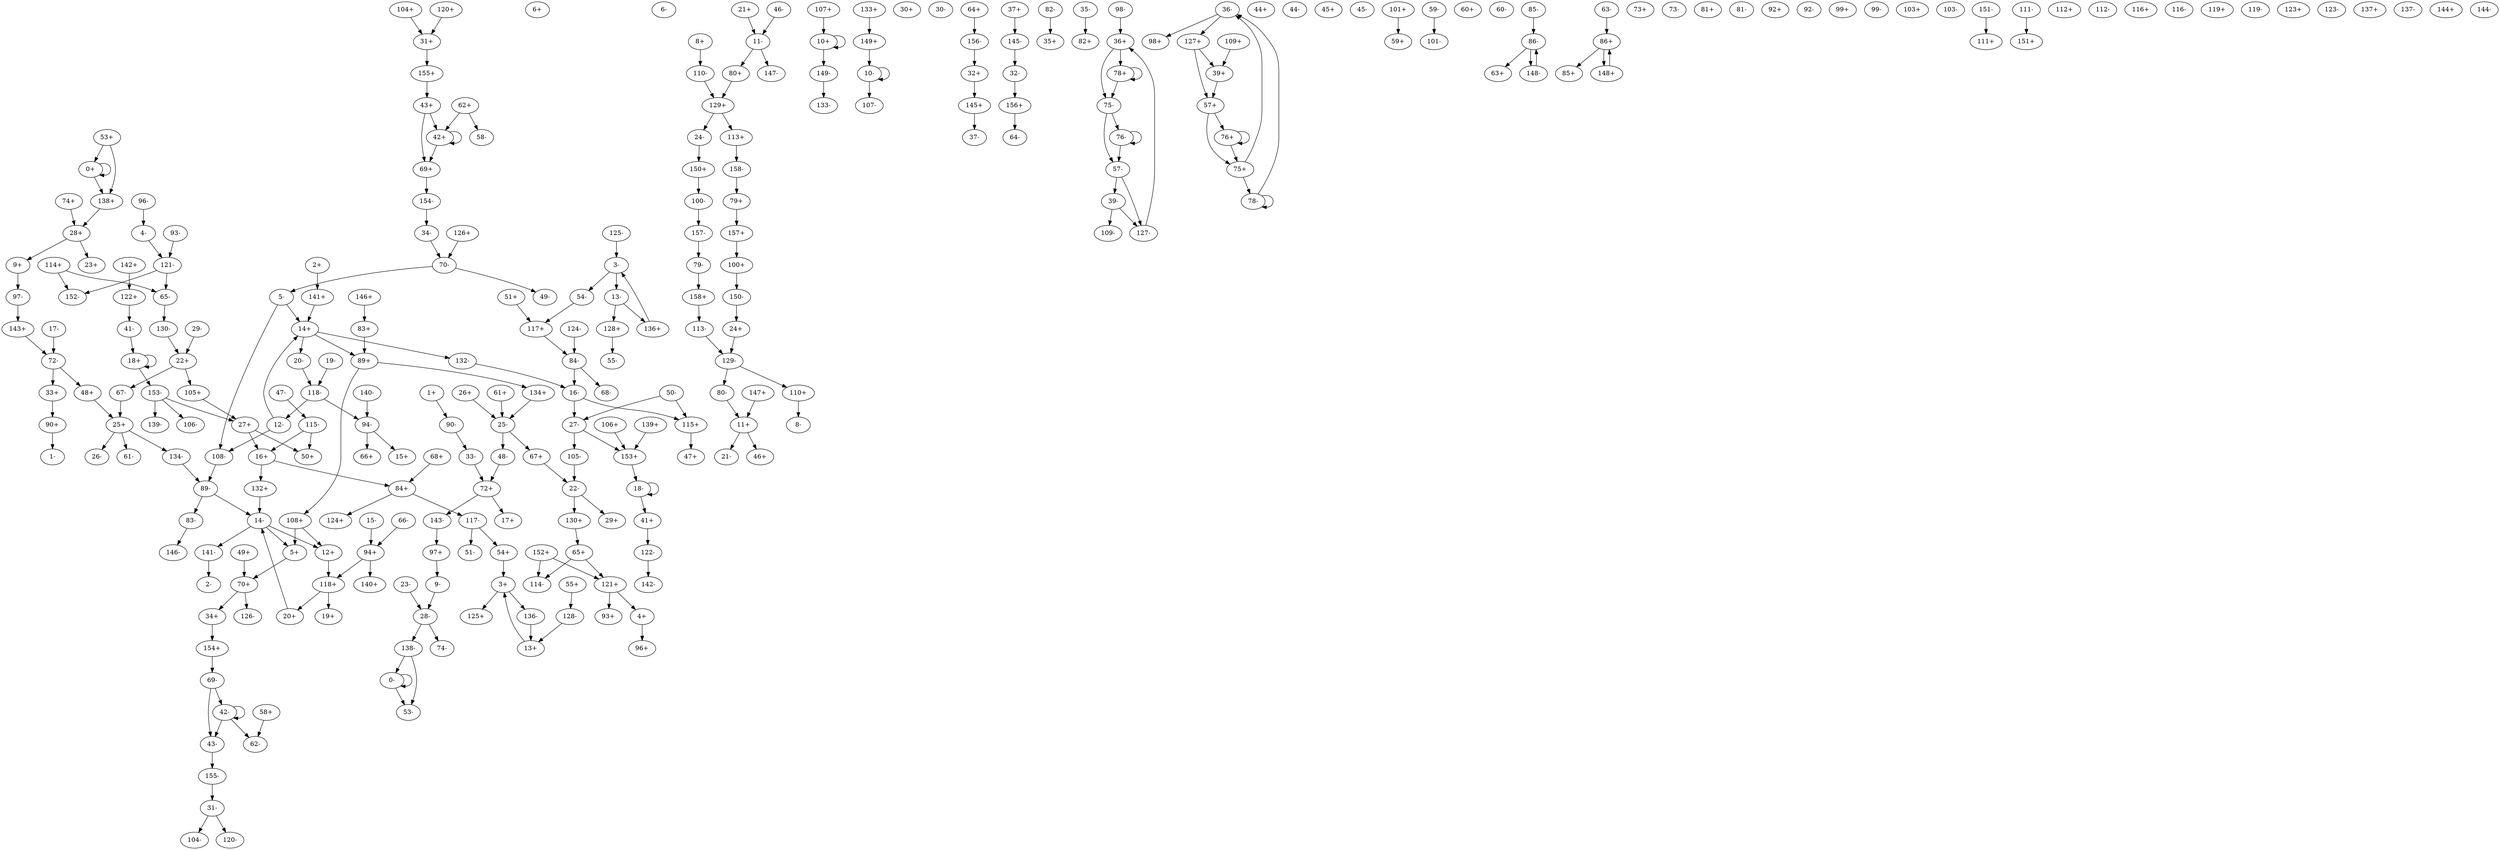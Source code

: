digraph adj {
graph [k=43]
edge [d=-42]
"0+" [l=46 C=120]
"0-" [l=46 C=120]
"1+" [l=87 C=257]
"1-" [l=87 C=257]
"2+" [l=147 C=895]
"2-" [l=147 C=895]
"3+" [l=54 C=303]
"3-" [l=54 C=303]
"4+" [l=2248 C=24316]
"4-" [l=2248 C=24316]
"5+" [l=89 C=748]
"5-" [l=89 C=748]
"6+" [l=1607 C=19226]
"6-" [l=1607 C=19226]
"8+" [l=4350 C=53330]
"8-" [l=4350 C=53330]
"9+" [l=2313 C=33514]
"9-" [l=2313 C=33514]
"10+" [l=78 C=1591]
"10-" [l=78 C=1591]
"11+" [l=45 C=43]
"11-" [l=45 C=43]
"12+" [l=6430 C=90739]
"12-" [l=6430 C=90739]
"13+" [l=376 C=3489]
"13-" [l=376 C=3489]
"14+" [l=952 C=11270]
"14-" [l=952 C=11270]
"15+" [l=1571 C=19021]
"15-" [l=1571 C=19021]
"16+" [l=67 C=273]
"16-" [l=67 C=273]
"17+" [l=1254 C=15474]
"17-" [l=1254 C=15474]
"18+" [l=43 C=35]
"18-" [l=43 C=35]
"19+" [l=107 C=485]
"19-" [l=107 C=485]
"20+" [l=1425 C=19909]
"20-" [l=1425 C=19909]
"21+" [l=110 C=637]
"21-" [l=110 C=637]
"22+" [l=47 C=204]
"22-" [l=47 C=204]
"23+" [l=234 C=1732]
"23-" [l=234 C=1732]
"24+" [l=721 C=9254]
"24-" [l=721 C=9254]
"25+" [l=49 C=96]
"25-" [l=49 C=96]
"26+" [l=120 C=482]
"26-" [l=120 C=482]
"27+" [l=44 C=37]
"27-" [l=44 C=37]
"28+" [l=43 C=13]
"28-" [l=43 C=13]
"29+" [l=961 C=10799]
"29-" [l=961 C=10799]
"30+" [l=312 C=1299]
"30-" [l=312 C=1299]
"31+" [l=2629 C=30683]
"31-" [l=2629 C=30683]
"32+" [l=3588 C=42397]
"32-" [l=3588 C=42397]
"33+" [l=1652 C=21963]
"33-" [l=1652 C=21963]
"34+" [l=1996 C=24610]
"34-" [l=1996 C=24610]
"35+" [l=3796 C=50440]
"35-" [l=3796 C=50440]
"36+" [l=44 C=159]
"36-" [l=44 C=159]
"37+" [l=123 C=963]
"37-" [l=123 C=963]
"39+" [l=65 C=771]
"39-" [l=65 C=771]
"41+" [l=410 C=4880]
"41-" [l=410 C=4880]
"42+" [l=43 C=25]
"42-" [l=43 C=25]
"43+" [l=4450 C=58661]
"43-" [l=4450 C=58661]
"44+" [l=133 C=597]
"44-" [l=133 C=597]
"45+" [l=111 C=463]
"45-" [l=111 C=463]
"46+" [l=1377 C=16598]
"46-" [l=1377 C=16598]
"47+" [l=96 C=318]
"47-" [l=96 C=318]
"48+" [l=1140 C=14301]
"48-" [l=1140 C=14301]
"49+" [l=233 C=1874]
"49-" [l=233 C=1874]
"50+" [l=1702 C=21195]
"50-" [l=1702 C=21195]
"51+" [l=1385 C=16126]
"51-" [l=1385 C=16126]
"53+" [l=64 C=111]
"53-" [l=64 C=111]
"54+" [l=635 C=8435]
"54-" [l=635 C=8435]
"55+" [l=2902 C=40816]
"55-" [l=2902 C=40816]
"57+" [l=47 C=409]
"57-" [l=47 C=409]
"58+" [l=1456 C=17426]
"58-" [l=1456 C=17426]
"59+" [l=629 C=7582]
"59-" [l=629 C=7582]
"60+" [l=149 C=631]
"60-" [l=149 C=631]
"61+" [l=6052 C=78478]
"61-" [l=6052 C=78478]
"62+" [l=435 C=4884]
"62-" [l=435 C=4884]
"63+" [l=2409 C=31270]
"63-" [l=2409 C=31270]
"64+" [l=2740 C=32861]
"64-" [l=2740 C=32861]
"65+" [l=2303 C=26386]
"65-" [l=2303 C=26386]
"66+" [l=484 C=4354]
"66-" [l=484 C=4354]
"67+" [l=114 C=713]
"67-" [l=114 C=713]
"68+" [l=322 C=2811]
"68-" [l=322 C=2811]
"69+" [l=2768 C=34915]
"69-" [l=2768 C=34915]
"70+" [l=44 C=64]
"70-" [l=44 C=64]
"72+" [l=44 C=36]
"72-" [l=44 C=36]
"73+" [l=129 C=924]
"73-" [l=129 C=924]
"74+" [l=1834 C=21589]
"74-" [l=1834 C=21589]
"75+" [l=47 C=348]
"75-" [l=47 C=348]
"76+" [l=85 C=680]
"76-" [l=85 C=680]
"78+" [l=85 C=603]
"78-" [l=85 C=603]
"79+" [l=1629 C=17640]
"79-" [l=1629 C=17640]
"80+" [l=120 C=786]
"80-" [l=120 C=786]
"81+" [l=183 C=1178]
"81-" [l=183 C=1178]
"82+" [l=1129 C=14017]
"82-" [l=1129 C=14017]
"83+" [l=3361 C=42868]
"83-" [l=3361 C=42868]
"84+" [l=59 C=672]
"84-" [l=59 C=672]
"85+" [l=193 C=1332]
"85-" [l=193 C=1332]
"86+" [l=44 C=71]
"86-" [l=44 C=71]
"89+" [l=43 C=23]
"89-" [l=43 C=23]
"90+" [l=4437 C=58819]
"90-" [l=4437 C=58819]
"92+" [l=1442 C=16987]
"92-" [l=1442 C=16987]
"93+" [l=1833 C=22638]
"93-" [l=1833 C=22638]
"94+" [l=44 C=60]
"94-" [l=44 C=60]
"96+" [l=1792 C=20952]
"96-" [l=1792 C=20952]
"97+" [l=3981 C=54923]
"97-" [l=3981 C=54923]
"98+" [l=2083 C=27918]
"98-" [l=2083 C=27918]
"99+" [l=2556 C=33921]
"99-" [l=2556 C=33921]
"100+" [l=7736 C=97284]
"100-" [l=7736 C=97284]
"101+" [l=2285 C=29037]
"101-" [l=2285 C=29037]
"103+" [l=1815 C=18442]
"103-" [l=1815 C=18442]
"104+" [l=116 C=616]
"104-" [l=116 C=616]
"105+" [l=3906 C=47023]
"105-" [l=3906 C=47023]
"106+" [l=12025 C=158912]
"106-" [l=12025 C=158912]
"107+" [l=503 C=4847]
"107-" [l=503 C=4847]
"108+" [l=83 C=552]
"108-" [l=83 C=552]
"109+" [l=3884 C=54444]
"109-" [l=3884 C=54444]
"110+" [l=193 C=1333]
"110-" [l=193 C=1333]
"111+" [l=113 C=700]
"111-" [l=113 C=700]
"112+" [l=239 C=1398]
"112-" [l=239 C=1398]
"113+" [l=6476 C=76734]
"113-" [l=6476 C=76734]
"114+" [l=193 C=1547]
"114-" [l=193 C=1547]
"115+" [l=3477 C=40651]
"115-" [l=3477 C=40651]
"116+" [l=399 C=4682]
"116-" [l=399 C=4682]
"117+" [l=170 C=1551]
"117-" [l=170 C=1551]
"118+" [l=44 C=36]
"118-" [l=44 C=36]
"119+" [l=676 C=6535]
"119-" [l=676 C=6535]
"120+" [l=3568 C=40427]
"120-" [l=3568 C=40427]
"121+" [l=66 C=340]
"121-" [l=66 C=340]
"122+" [l=3891 C=44938]
"122-" [l=3891 C=44938]
"123+" [l=459 C=4769]
"123-" [l=459 C=4769]
"124+" [l=209 C=1565]
"124-" [l=209 C=1565]
"125+" [l=1619 C=18207]
"125-" [l=1619 C=18207]
"126+" [l=2721 C=35743]
"126-" [l=2721 C=35743]
"127+" [l=67 C=1529]
"127-" [l=67 C=1529]
"128+" [l=2877 C=35215]
"128-" [l=2877 C=35215]
"129+" [l=50 C=177]
"129-" [l=50 C=177]
"130+" [l=749 C=7896]
"130-" [l=749 C=7896]
"132+" [l=168 C=1151]
"132-" [l=168 C=1151]
"133+" [l=109 C=356]
"133-" [l=109 C=356]
"134+" [l=1424 C=19161]
"134-" [l=1424 C=19161]
"136+" [l=549 C=5911]
"136-" [l=549 C=5911]
"137+" [l=184 C=996]
"137-" [l=184 C=996]
"138+" [l=1882 C=23513]
"138-" [l=1882 C=23513]
"139+" [l=251 C=1189]
"139-" [l=251 C=1189]
"140+" [l=670 C=6907]
"140-" [l=670 C=6907]
"141+" [l=2263 C=28486]
"141-" [l=2263 C=28486]
"142+" [l=1719 C=17554]
"142-" [l=1719 C=17554]
"143+" [l=6421 C=85888]
"143-" [l=6421 C=85888]
"144+" [l=7750 C=94964]
"144-" [l=7750 C=94964]
"145+" [l=4300 C=51235]
"145-" [l=4300 C=51235]
"146+" [l=153 C=833]
"146-" [l=153 C=833]
"147+" [l=2466 C=32175]
"147-" [l=2466 C=32175]
"148+" [l=85 C=541]
"148-" [l=85 C=541]
"149+" [l=5659 C=77423]
"149-" [l=5659 C=77423]
"150+" [l=5630 C=70620]
"150-" [l=5630 C=70620]
"151+" [l=2048 C=26668]
"151-" [l=2048 C=26668]
"152+" [l=230 C=1474]
"152-" [l=230 C=1474]
"153+" [l=3096 C=41027]
"153-" [l=3096 C=41027]
"154+" [l=3493 C=46287]
"154-" [l=3493 C=46287]
"155+" [l=106 C=0]
"155-" [l=106 C=0]
"156+" [l=92 C=0]
"156-" [l=92 C=0]
"157+" [l=88 C=0]
"157-" [l=88 C=0]
"158+" [l=100 C=0]
"158-" [l=100 C=0]
"0+" -> "0+"
"0+" -> "138+"
"0-" -> "0-"
"0-" -> "53-"
"1+" -> "90-" [d=-12]
"2+" -> "141+" [d=-9]
"3+" -> "125+"
"3+" -> "136-"
"3-" -> "13-"
"3-" -> "54-"
"4+" -> "96+" [d=-31]
"4-" -> "121-"
"5+" -> "70+"
"5-" -> "108-"
"5-" -> "14+" [d=-11]
"8+" -> "110-" [d=-7]
"9+" -> "97-" [d=-13]
"9-" -> "28-"
"10+" -> "149-"
"10+" -> "10+" [d=-26]
"10-" -> "107-"
"10-" -> "10-" [d=-26]
"11+" -> "21-"
"11+" -> "46+"
"11-" -> "80+"
"11-" -> "147-"
"12+" -> "118+"
"12-" -> "108-"
"12-" -> "14+" [d=-11]
"13+" -> "3+"
"13-" -> "128+"
"13-" -> "136+"
"14+" -> "132-"
"14+" -> "20-" [d=-41]
"14+" -> "89+" [d=-33]
"14-" -> "141-"
"14-" -> "5+" [d=-11]
"14-" -> "12+" [d=-11]
"15-" -> "94+"
"16+" -> "132+"
"16+" -> "84+" [d=-14]
"16-" -> "27-"
"16-" -> "115+"
"17-" -> "72-"
"18+" -> "153-"
"18+" -> "18+" [d=-41]
"18-" -> "41+"
"18-" -> "18-" [d=-41]
"19-" -> "118-"
"20+" -> "14-" [d=-41]
"20-" -> "118-"
"21+" -> "11-"
"22+" -> "67-"
"22+" -> "105+"
"22-" -> "29+"
"22-" -> "130+"
"23-" -> "28-"
"24+" -> "129-"
"24-" -> "150+" [d=-13]
"25+" -> "26-"
"25+" -> "61-" [d=-40]
"25+" -> "134-" [d=-40]
"25-" -> "48-"
"25-" -> "67+"
"26+" -> "25-"
"27+" -> "16+"
"27+" -> "50+"
"27-" -> "105-"
"27-" -> "153+" [d=-39]
"28+" -> "9+"
"28+" -> "23+"
"28-" -> "74-"
"28-" -> "138-"
"29-" -> "22+"
"31+" -> "155+"
"31-" -> "104-"
"31-" -> "120-"
"32+" -> "145+" [d=-36]
"32-" -> "156+"
"33+" -> "90+" [d=-36]
"33-" -> "72+"
"34+" -> "154+" [d=-27]
"34-" -> "70-"
"35-" -> "82+" [d=-40]
"36+" -> "75-"
"36+" -> "78+"
"36-" -> "98+"
"36-" -> "127+"
"37+" -> "145-" [d=-12]
"39+" -> "57+"
"39-" -> "109-"
"39-" -> "127-" [d=-16]
"41+" -> "122-" [d=-8]
"41-" -> "18+"
"42+" -> "69+"
"42+" -> "42+" [d=-41]
"42-" -> "62-" [d=-32]
"42-" -> "42-" [d=-41]
"42-" -> "43-" [d=-41]
"43+" -> "69+"
"43+" -> "42+" [d=-41]
"43-" -> "155-"
"46-" -> "11-"
"47-" -> "115-" [d=-24]
"48+" -> "25+"
"48-" -> "72+"
"49+" -> "70+"
"50-" -> "27-"
"50-" -> "115+"
"51+" -> "117+"
"53+" -> "0+"
"53+" -> "138+"
"54+" -> "3+"
"54-" -> "117+"
"55+" -> "128-" [d=-33]
"57+" -> "75+"
"57+" -> "76+"
"57-" -> "39-"
"57-" -> "127-" [d=-36]
"58+" -> "62-"
"59-" -> "101-" [d=-32]
"61+" -> "25-" [d=-40]
"62+" -> "58-"
"62+" -> "42+" [d=-32]
"63-" -> "86+"
"64+" -> "156-"
"65+" -> "114-"
"65+" -> "121+"
"65-" -> "130-" [d=-14]
"66-" -> "94+"
"67+" -> "22-"
"67-" -> "25+"
"68+" -> "84+"
"69+" -> "154-" [d=-5]
"69-" -> "42-"
"69-" -> "43-"
"70+" -> "34+"
"70+" -> "126-"
"70-" -> "5-"
"70-" -> "49-"
"72+" -> "17+"
"72+" -> "143-"
"72-" -> "33+"
"72-" -> "48+"
"74+" -> "28+"
"75+" -> "36-"
"75+" -> "78-"
"75-" -> "57-"
"75-" -> "76-"
"76+" -> "75+"
"76+" -> "76+"
"76-" -> "57-"
"76-" -> "76-"
"78+" -> "75-"
"78+" -> "78+"
"78-" -> "36-"
"78-" -> "78-"
"79+" -> "157+"
"79-" -> "158+"
"80+" -> "129+"
"80-" -> "11+"
"82-" -> "35+" [d=-40]
"83+" -> "89+"
"83-" -> "146-" [d=-38]
"84+" -> "117-"
"84+" -> "124+"
"84-" -> "68-"
"84-" -> "16-" [d=-14]
"85-" -> "86-"
"86+" -> "85+"
"86+" -> "148+"
"86-" -> "63+"
"86-" -> "148-"
"89+" -> "108+"
"89+" -> "134+"
"89-" -> "83-"
"89-" -> "14-" [d=-33]
"90+" -> "1-" [d=-12]
"90-" -> "33-" [d=-36]
"93-" -> "121-"
"94+" -> "140+"
"94+" -> "118+" [d=-21]
"94-" -> "15+"
"94-" -> "66+"
"96-" -> "4-" [d=-31]
"97+" -> "9-" [d=-13]
"97-" -> "143+" [d=-39]
"98-" -> "36+"
"100+" -> "150-" [d=-37]
"100-" -> "157-"
"101+" -> "59+" [d=-32]
"104+" -> "31+"
"105+" -> "27+"
"105-" -> "22-"
"106+" -> "153+" [d=-39]
"107+" -> "10+"
"108+" -> "5+"
"108+" -> "12+"
"108-" -> "89-"
"109+" -> "39+"
"110+" -> "8-" [d=-7]
"110-" -> "129+"
"111-" -> "151+" [d=-39]
"113+" -> "158-"
"113-" -> "129-"
"114+" -> "65-"
"114+" -> "152-"
"115+" -> "47+" [d=-24]
"115-" -> "16+"
"115-" -> "50+"
"117+" -> "84-"
"117-" -> "51-"
"117-" -> "54+"
"118+" -> "19+"
"118+" -> "20+"
"118-" -> "12-"
"118-" -> "94-" [d=-21]
"120+" -> "31+"
"121+" -> "4+"
"121+" -> "93+"
"121-" -> "65-"
"121-" -> "152-"
"122+" -> "41-" [d=-8]
"122-" -> "142-" [d=-5]
"124-" -> "84-"
"125-" -> "3-"
"126+" -> "70-"
"127+" -> "57+" [d=-36]
"127+" -> "39+" [d=-16]
"127-" -> "36+"
"128+" -> "55-" [d=-33]
"128-" -> "13+"
"129+" -> "24-"
"129+" -> "113+"
"129-" -> "80-"
"129-" -> "110+"
"130+" -> "65+" [d=-14]
"130-" -> "22+"
"132+" -> "14-"
"132-" -> "16-"
"133+" -> "149+" [d=-35]
"134+" -> "25-" [d=-40]
"134-" -> "89-"
"136+" -> "3-"
"136-" -> "13+"
"138+" -> "28+"
"138-" -> "0-"
"138-" -> "53-"
"139+" -> "153+" [d=-39]
"140-" -> "94-"
"141+" -> "14+"
"141-" -> "2-" [d=-9]
"142+" -> "122+" [d=-5]
"143+" -> "72-"
"143-" -> "97+" [d=-39]
"145+" -> "37-" [d=-12]
"145-" -> "32-" [d=-36]
"146+" -> "83+" [d=-38]
"147+" -> "11+"
"148+" -> "86+"
"148-" -> "86-"
"149+" -> "10-"
"149-" -> "133-" [d=-35]
"150+" -> "100-" [d=-37]
"150-" -> "24+" [d=-13]
"151-" -> "111+" [d=-39]
"152+" -> "114-"
"152+" -> "121+"
"153+" -> "18-"
"153-" -> "27+" [d=-39]
"153-" -> "106-" [d=-39]
"153-" -> "139-" [d=-39]
"154+" -> "69-" [d=-5]
"154-" -> "34-" [d=-27]
"155+" -> "43+"
"155-" -> "31-"
"156+" -> "64-"
"156-" -> "32+"
"157+" -> "100+"
"157-" -> "79-"
"158+" -> "113-"
"158-" -> "79+"
}
